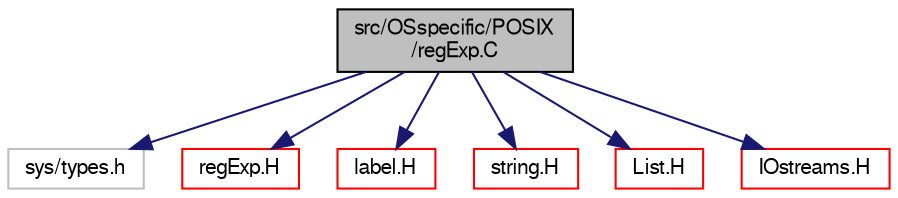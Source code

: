 digraph "src/OSspecific/POSIX/regExp.C"
{
  bgcolor="transparent";
  edge [fontname="FreeSans",fontsize="10",labelfontname="FreeSans",labelfontsize="10"];
  node [fontname="FreeSans",fontsize="10",shape=record];
  Node0 [label="src/OSspecific/POSIX\l/regExp.C",height=0.2,width=0.4,color="black", fillcolor="grey75", style="filled", fontcolor="black"];
  Node0 -> Node1 [color="midnightblue",fontsize="10",style="solid",fontname="FreeSans"];
  Node1 [label="sys/types.h",height=0.2,width=0.4,color="grey75"];
  Node0 -> Node2 [color="midnightblue",fontsize="10",style="solid",fontname="FreeSans"];
  Node2 [label="regExp.H",height=0.2,width=0.4,color="red",URL="$a12926.html"];
  Node0 -> Node5 [color="midnightblue",fontsize="10",style="solid",fontname="FreeSans"];
  Node5 [label="label.H",height=0.2,width=0.4,color="red",URL="$a12371.html"];
  Node0 -> Node11 [color="midnightblue",fontsize="10",style="solid",fontname="FreeSans"];
  Node11 [label="string.H",height=0.2,width=0.4,color="red",URL="$a12638.html"];
  Node0 -> Node17 [color="midnightblue",fontsize="10",style="solid",fontname="FreeSans"];
  Node17 [label="List.H",height=0.2,width=0.4,color="red",URL="$a08666.html"];
  Node0 -> Node51 [color="midnightblue",fontsize="10",style="solid",fontname="FreeSans"];
  Node51 [label="IOstreams.H",height=0.2,width=0.4,color="red",URL="$a09104.html",tooltip="Useful combination of include files which define Sin, Sout and Serr and the use of IO streams general..."];
}
